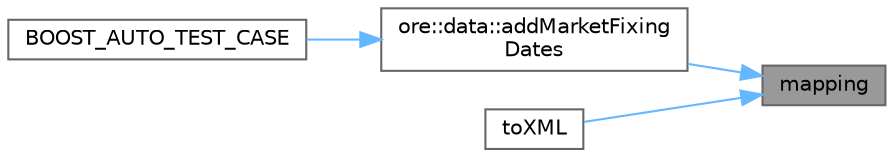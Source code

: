 digraph "mapping"
{
 // INTERACTIVE_SVG=YES
 // LATEX_PDF_SIZE
  bgcolor="transparent";
  edge [fontname=Helvetica,fontsize=10,labelfontname=Helvetica,labelfontsize=10];
  node [fontname=Helvetica,fontsize=10,shape=box,height=0.2,width=0.4];
  rankdir="RL";
  Node1 [label="mapping",height=0.2,width=0.4,color="gray40", fillcolor="grey60", style="filled", fontcolor="black",tooltip="EUR => Yield/EUR/EUR6M, USD => Yield/USD/USD3M etc."];
  Node1 -> Node2 [dir="back",color="steelblue1",style="solid"];
  Node2 [label="ore::data::addMarketFixing\lDates",height=0.2,width=0.4,color="grey40", fillcolor="white", style="filled",URL="$namespaceore_1_1data.html#a679d89696aea99b50e404364e8cd8c60",tooltip=" "];
  Node2 -> Node3 [dir="back",color="steelblue1",style="solid"];
  Node3 [label="BOOST_AUTO_TEST_CASE",height=0.2,width=0.4,color="grey40", fillcolor="white", style="filled",URL="$test_2fixings_8cpp.html#a67ada7956eb90fe9fbecd12a611892ab",tooltip=" "];
  Node1 -> Node4 [dir="back",color="steelblue1",style="solid"];
  Node4 [label="toXML",height=0.2,width=0.4,color="grey40", fillcolor="white", style="filled",URL="$classore_1_1data_1_1_todays_market_parameters.html#a7efefb9270d6c4933e4c96de0771f17a",tooltip=" "];
}
